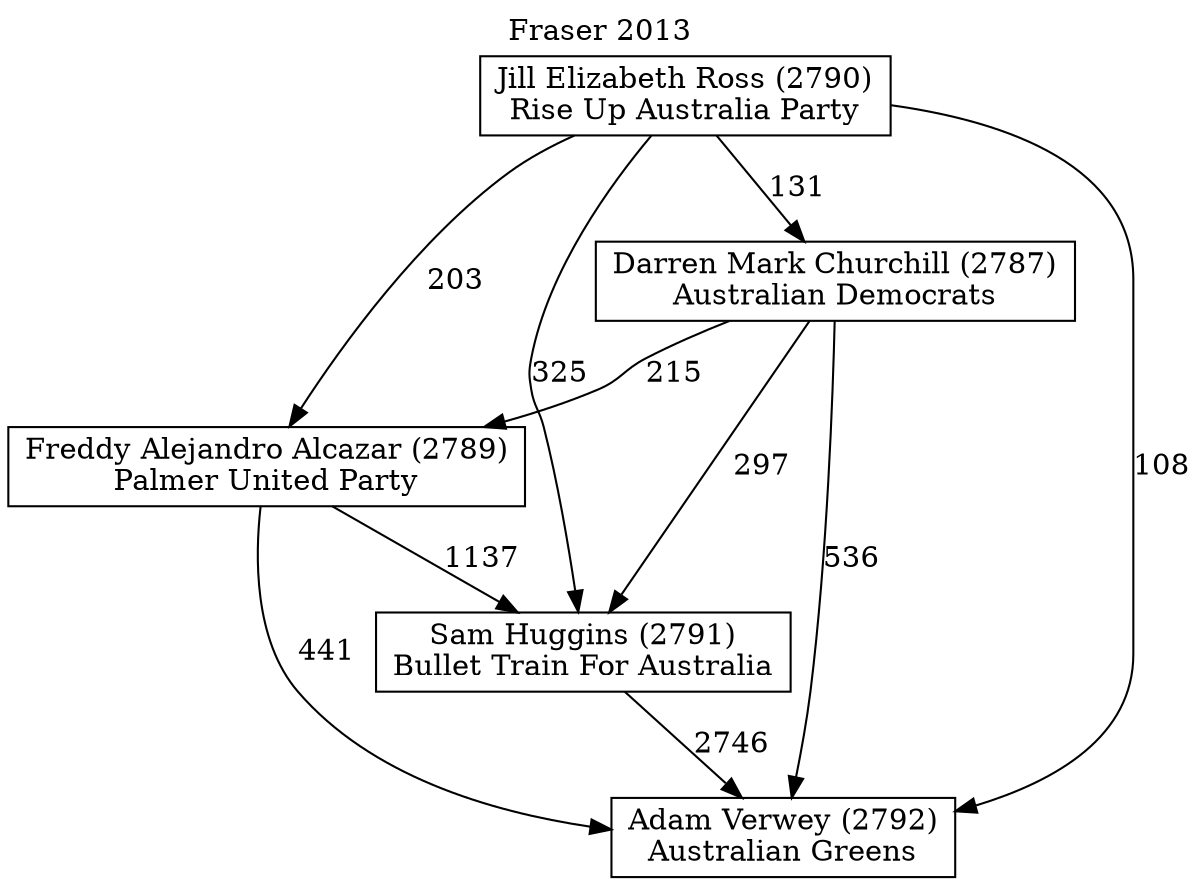// House preference flow
digraph "Adam Verwey (2792)_Fraser_2013" {
	graph [label="Fraser 2013" labelloc=t mclimit=10]
	node [shape=box]
	"Adam Verwey (2792)" [label="Adam Verwey (2792)
Australian Greens"]
	"Darren Mark Churchill (2787)" [label="Darren Mark Churchill (2787)
Australian Democrats"]
	"Freddy Alejandro Alcazar (2789)" [label="Freddy Alejandro Alcazar (2789)
Palmer United Party"]
	"Jill Elizabeth Ross (2790)" [label="Jill Elizabeth Ross (2790)
Rise Up Australia Party"]
	"Sam Huggins (2791)" [label="Sam Huggins (2791)
Bullet Train For Australia"]
	"Darren Mark Churchill (2787)" -> "Adam Verwey (2792)" [label=536]
	"Darren Mark Churchill (2787)" -> "Freddy Alejandro Alcazar (2789)" [label=215]
	"Darren Mark Churchill (2787)" -> "Sam Huggins (2791)" [label=297]
	"Freddy Alejandro Alcazar (2789)" -> "Adam Verwey (2792)" [label=441]
	"Freddy Alejandro Alcazar (2789)" -> "Sam Huggins (2791)" [label=1137]
	"Jill Elizabeth Ross (2790)" -> "Adam Verwey (2792)" [label=108]
	"Jill Elizabeth Ross (2790)" -> "Darren Mark Churchill (2787)" [label=131]
	"Jill Elizabeth Ross (2790)" -> "Freddy Alejandro Alcazar (2789)" [label=203]
	"Jill Elizabeth Ross (2790)" -> "Sam Huggins (2791)" [label=325]
	"Sam Huggins (2791)" -> "Adam Verwey (2792)" [label=2746]
}
